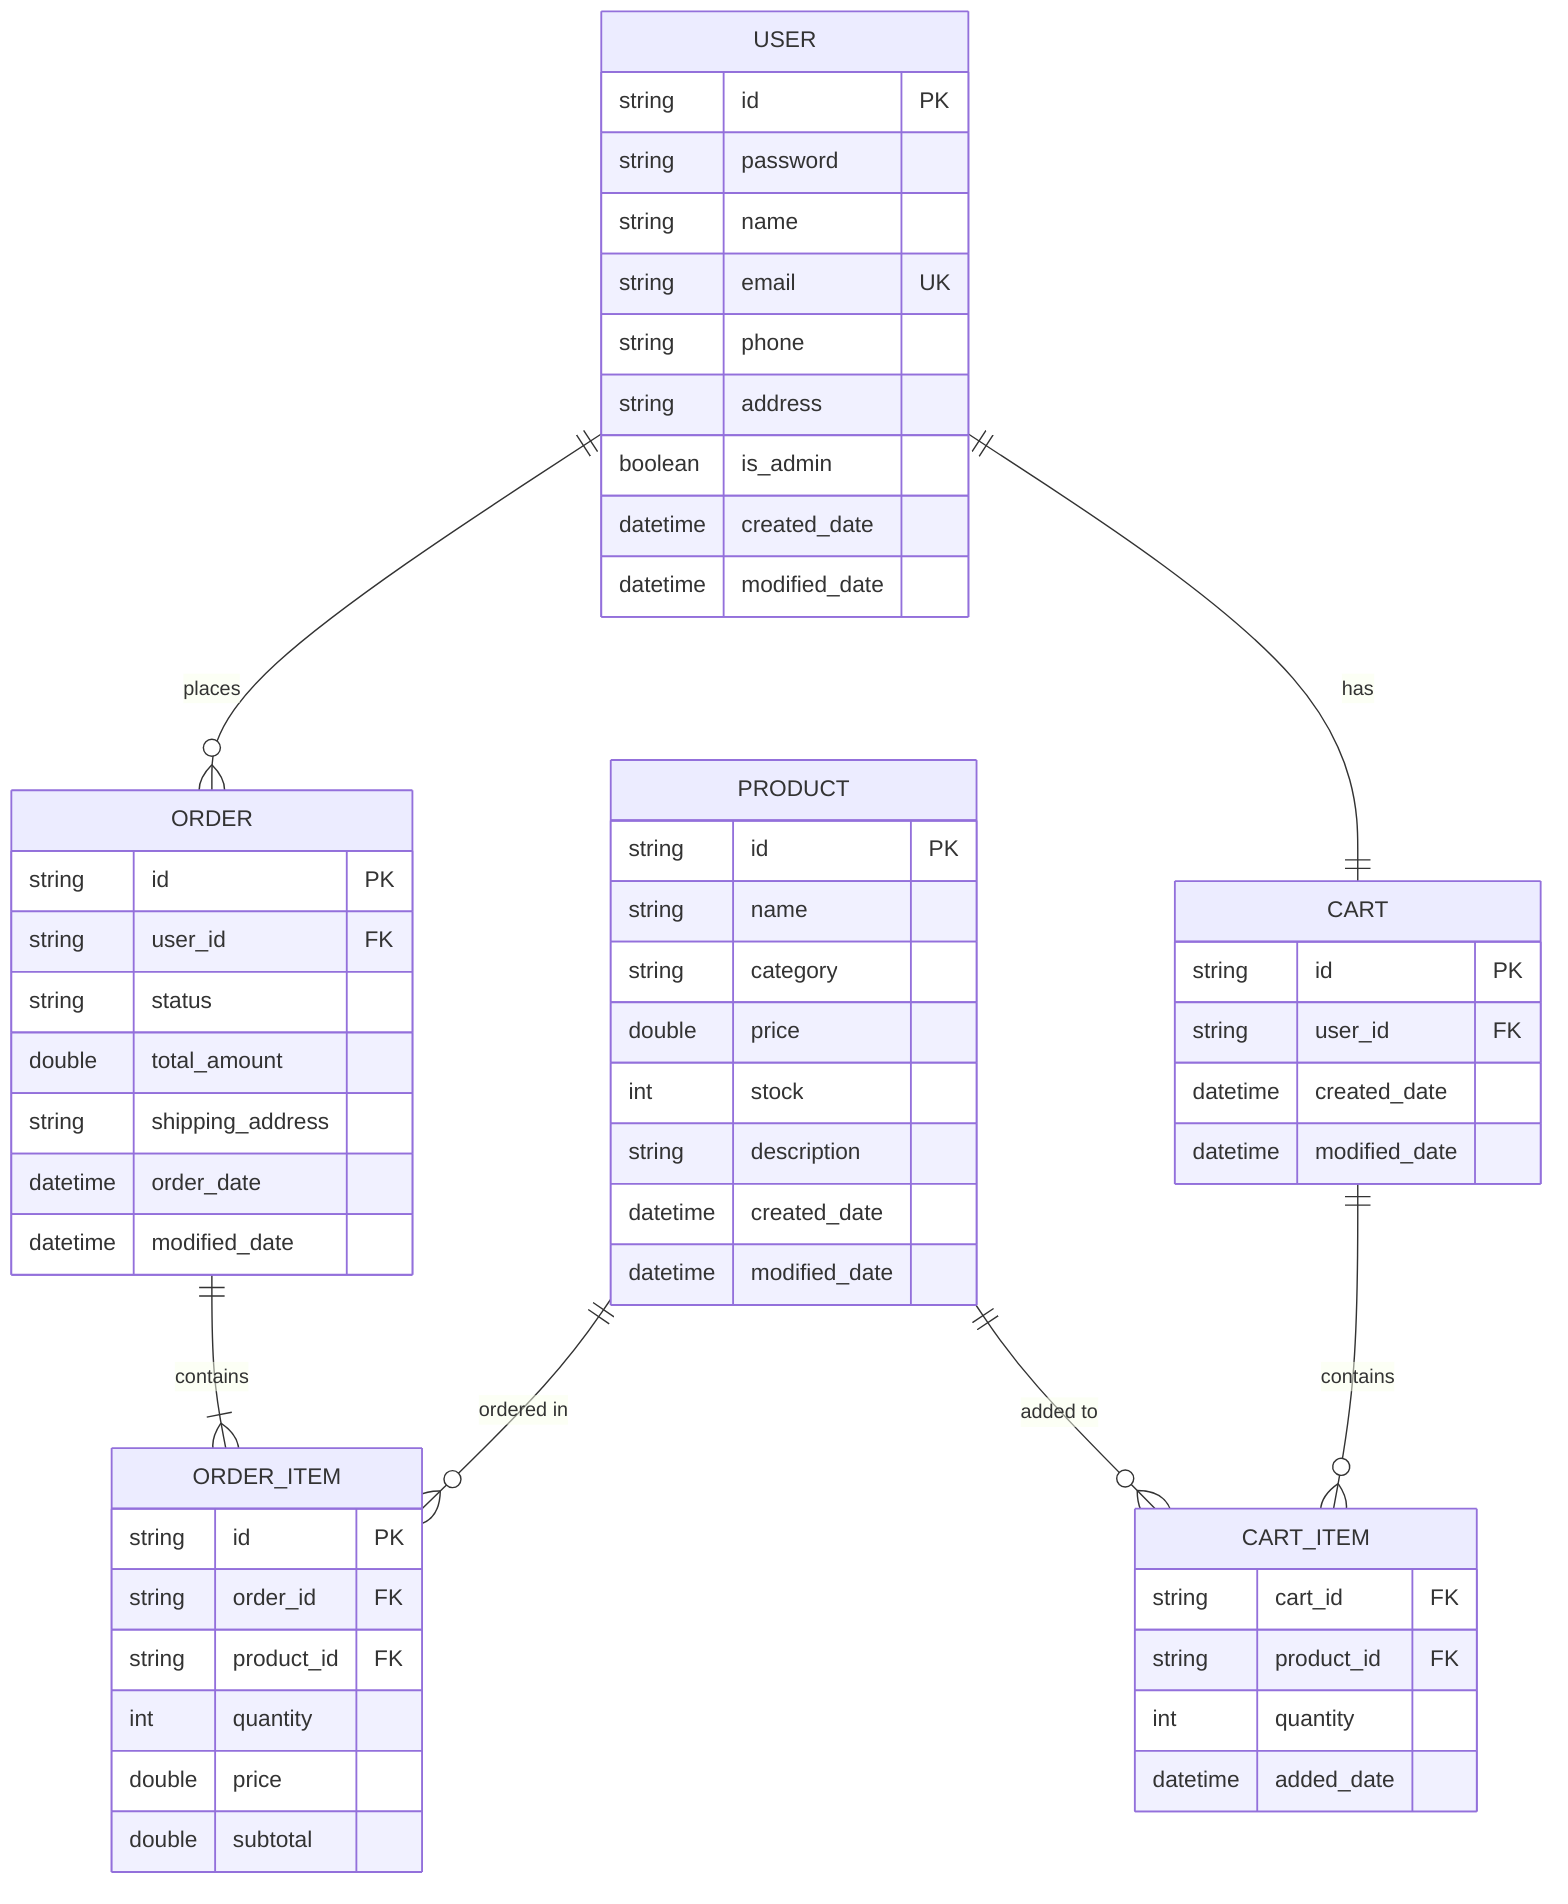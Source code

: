erDiagram
    USER ||--o{ ORDER : places
    USER ||--|| CART : has
    ORDER ||--|{ ORDER_ITEM : contains
    PRODUCT ||--o{ ORDER_ITEM : "ordered in"
    PRODUCT ||--o{ CART_ITEM : "added to"
    CART ||--o{ CART_ITEM : contains

    USER {
        string id PK
        string password
        string name
        string email UK
        string phone
        string address
        boolean is_admin
        datetime created_date
        datetime modified_date
    }

    PRODUCT {
        string id PK
        string name
        string category
        double price
        int stock
        string description
        datetime created_date
        datetime modified_date
    }

    ORDER {
        string id PK
        string user_id FK
        string status
        double total_amount
        string shipping_address
        datetime order_date
        datetime modified_date
    }

    ORDER_ITEM {
        string id PK
        string order_id FK
        string product_id FK
        int quantity
        double price
        double subtotal
    }

    CART {
        string id PK
        string user_id FK
        datetime created_date
        datetime modified_date
    }

    CART_ITEM {
        string cart_id FK
        string product_id FK
        int quantity
        datetime added_date
    }